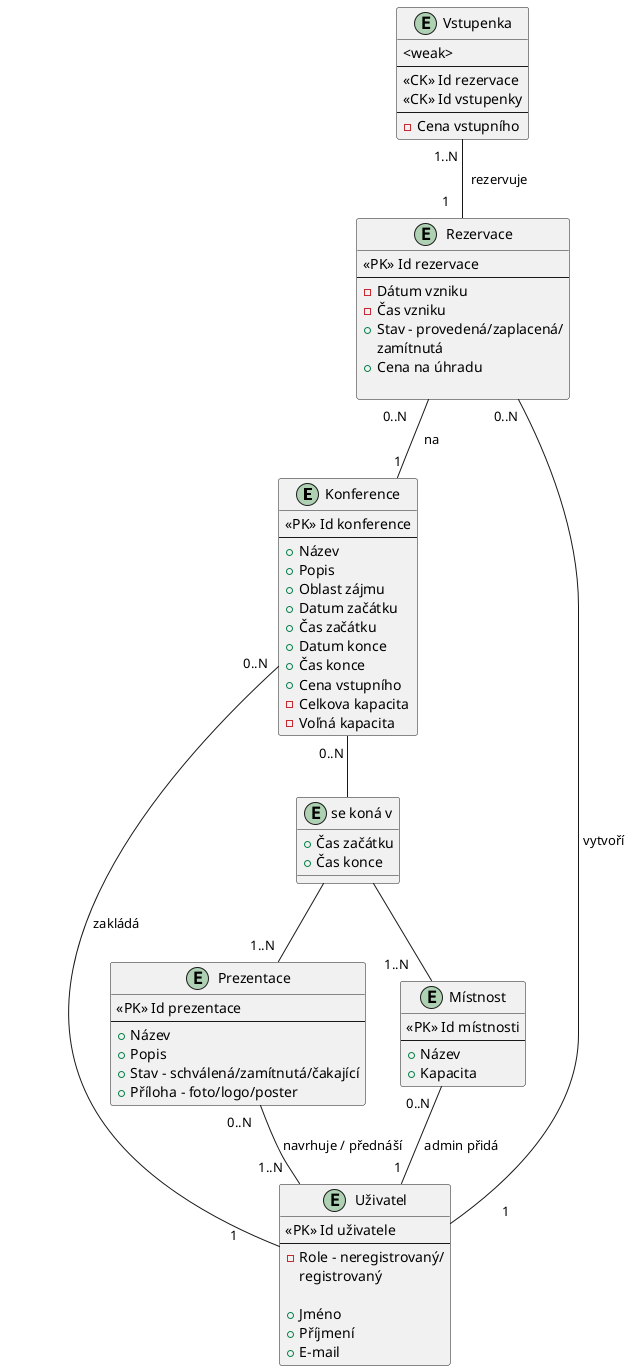 @startuml er

entity "Konference" {
    <<PK>> Id konference
    ---
    + Název
    + Popis
    + Oblast zájmu
    + Datum začátku
    + Čas začátku
    + Datum konce
    + Čas konce
    + Cena vstupního
    - Celkova kapacita
    - Voľná kapacita
}

entity "Prezentace" {
    <<PK>> Id prezentace
    ---
    + Název
    + Popis
    + Stav - schválená/zamítnutá/čakající
    + Příloha - foto/logo/poster
}

entity "Rezervace" {
    <<PK>> Id rezervace
    ---
    - Dátum vzniku
    - Čas vzniku
    + Stav - provedená/zaplacená/
             zamítnutá
    + Cena na úhradu

}

entity "Vstupenka" {
    <weak>
    ---
    <<CK>> Id rezervace
    <<CK>> Id vstupenky
    ---
    - Cena vstupního
}


entity "Uživatel" {
    <<PK>> Id uživatele
    ---
    - Role - neregistrovaný/
            registrovaný

    + Jméno
    + Příjmení
    + E-mail
}

entity "Místnost" {
    <<PK>> Id místnosti
    ---
    + Název
    + Kapacita
}

entity "se koná v" {
    + Čas začátku
    + Čas konce
}

"Konference" " 0..N " -- "se koná v"
"se koná v" -- "  1..N     " "Místnost"
"se koná v" -- " 1..N  " "Prezentace"
"Prezentace" " 0..N   " -- " 1..N   " "Uživatel" : "navrhuje / přednáší "
"Konference" " 0..N " -- "1          " "Uživatel" : " zakládá "
"Rezervace" " 0..N " -- "             1 " "Uživatel" : " vytvoří "
"Rezervace" " 0..N     " -- "    1" "Konference" : "  na"
"Vstupenka" " 1..N " -- "1    " "Rezervace" : "  rezervuje"
"Místnost" " 0..N  "  -- "1 " "Uživatel" : " admin přidá"


@enduml